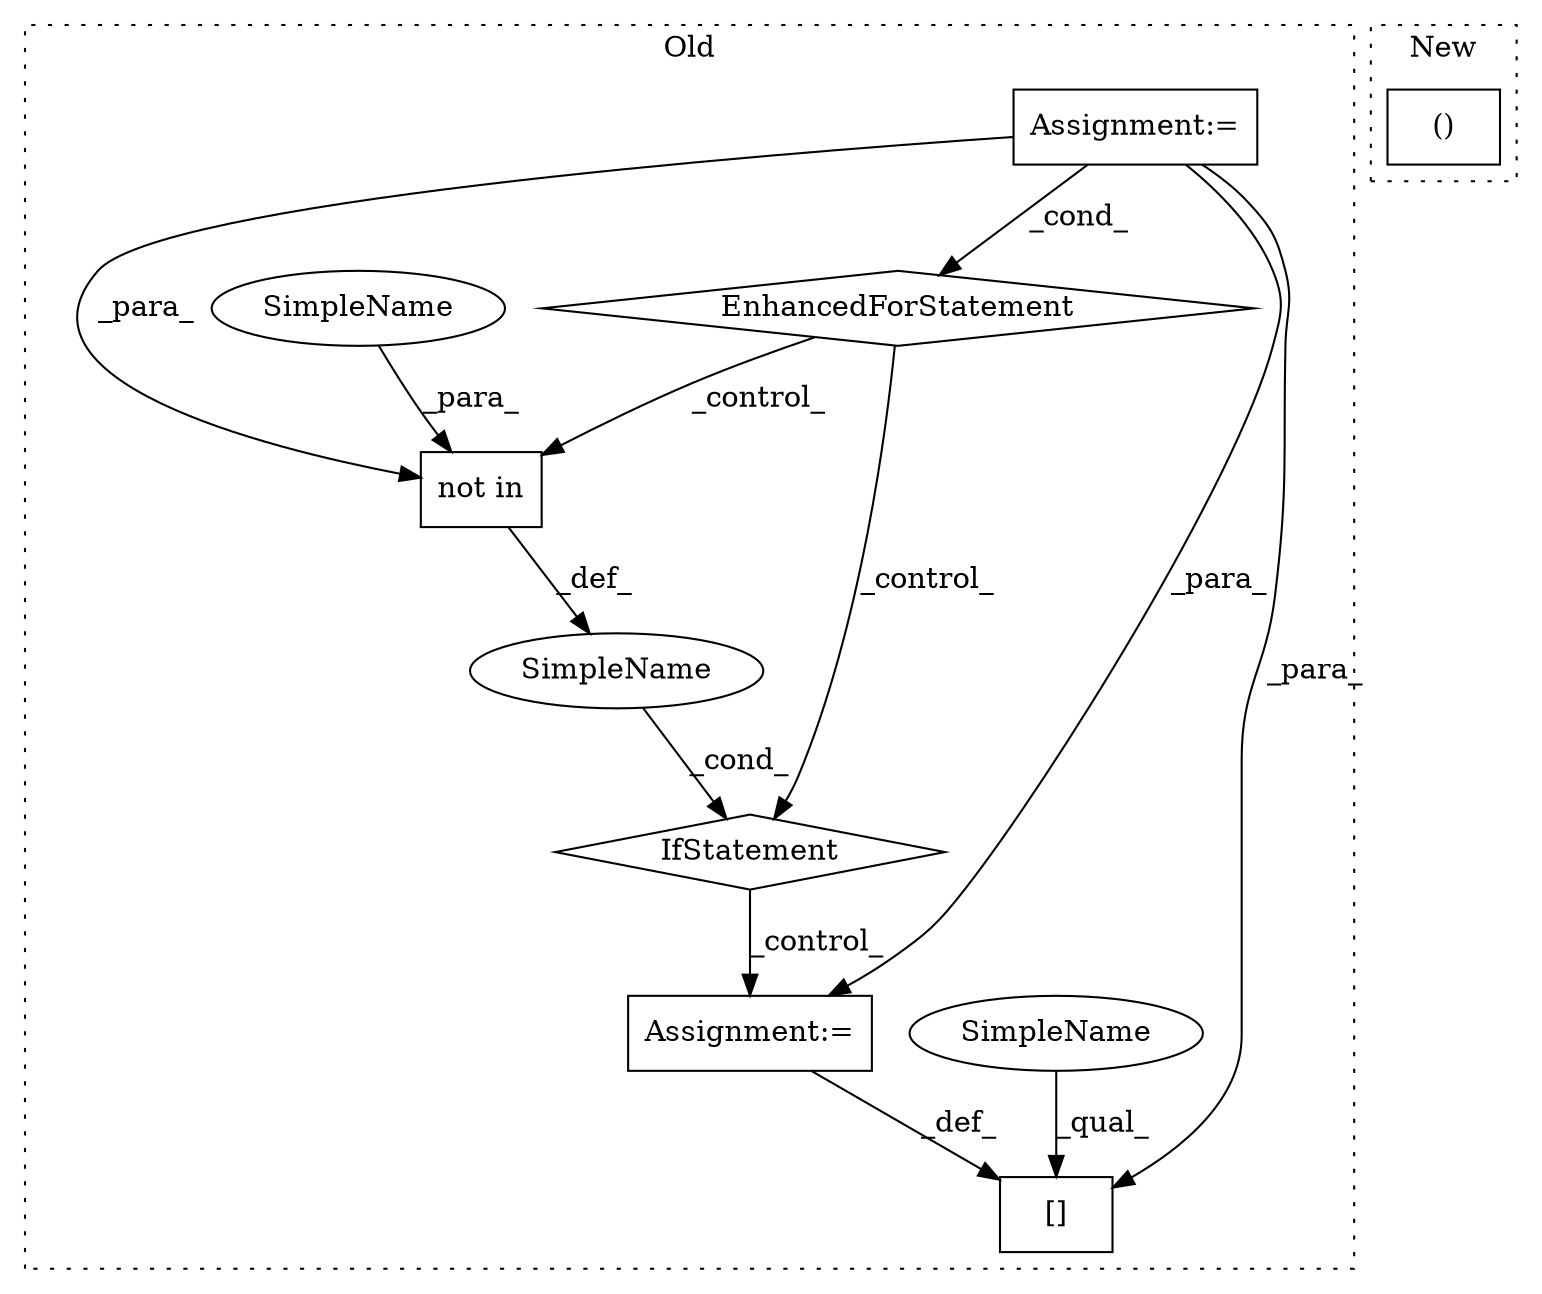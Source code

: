 digraph G {
subgraph cluster0 {
1 [label="not in" a="108" s="62170" l="21" shape="box"];
3 [label="IfStatement" a="25" s="62157,62227" l="4,2" shape="diamond"];
4 [label="Assignment:=" a="7" s="62256" l="1" shape="box"];
5 [label="SimpleName" a="42" s="" l="" shape="ellipse"];
6 [label="[]" a="2" s="62241,62255" l="9,1" shape="box"];
7 [label="EnhancedForStatement" a="70" s="62044,62145" l="72,2" shape="diamond"];
8 [label="Assignment:=" a="7" s="62044,62145" l="72,2" shape="box"];
9 [label="SimpleName" a="42" s="62241" l="8" shape="ellipse"];
10 [label="SimpleName" a="42" s="62183" l="8" shape="ellipse"];
label = "Old";
style="dotted";
}
subgraph cluster1 {
2 [label="()" a="106" s="62180" l="19" shape="box"];
label = "New";
style="dotted";
}
1 -> 5 [label="_def_"];
3 -> 4 [label="_control_"];
4 -> 6 [label="_def_"];
5 -> 3 [label="_cond_"];
7 -> 3 [label="_control_"];
7 -> 1 [label="_control_"];
8 -> 6 [label="_para_"];
8 -> 7 [label="_cond_"];
8 -> 4 [label="_para_"];
8 -> 1 [label="_para_"];
9 -> 6 [label="_qual_"];
10 -> 1 [label="_para_"];
}